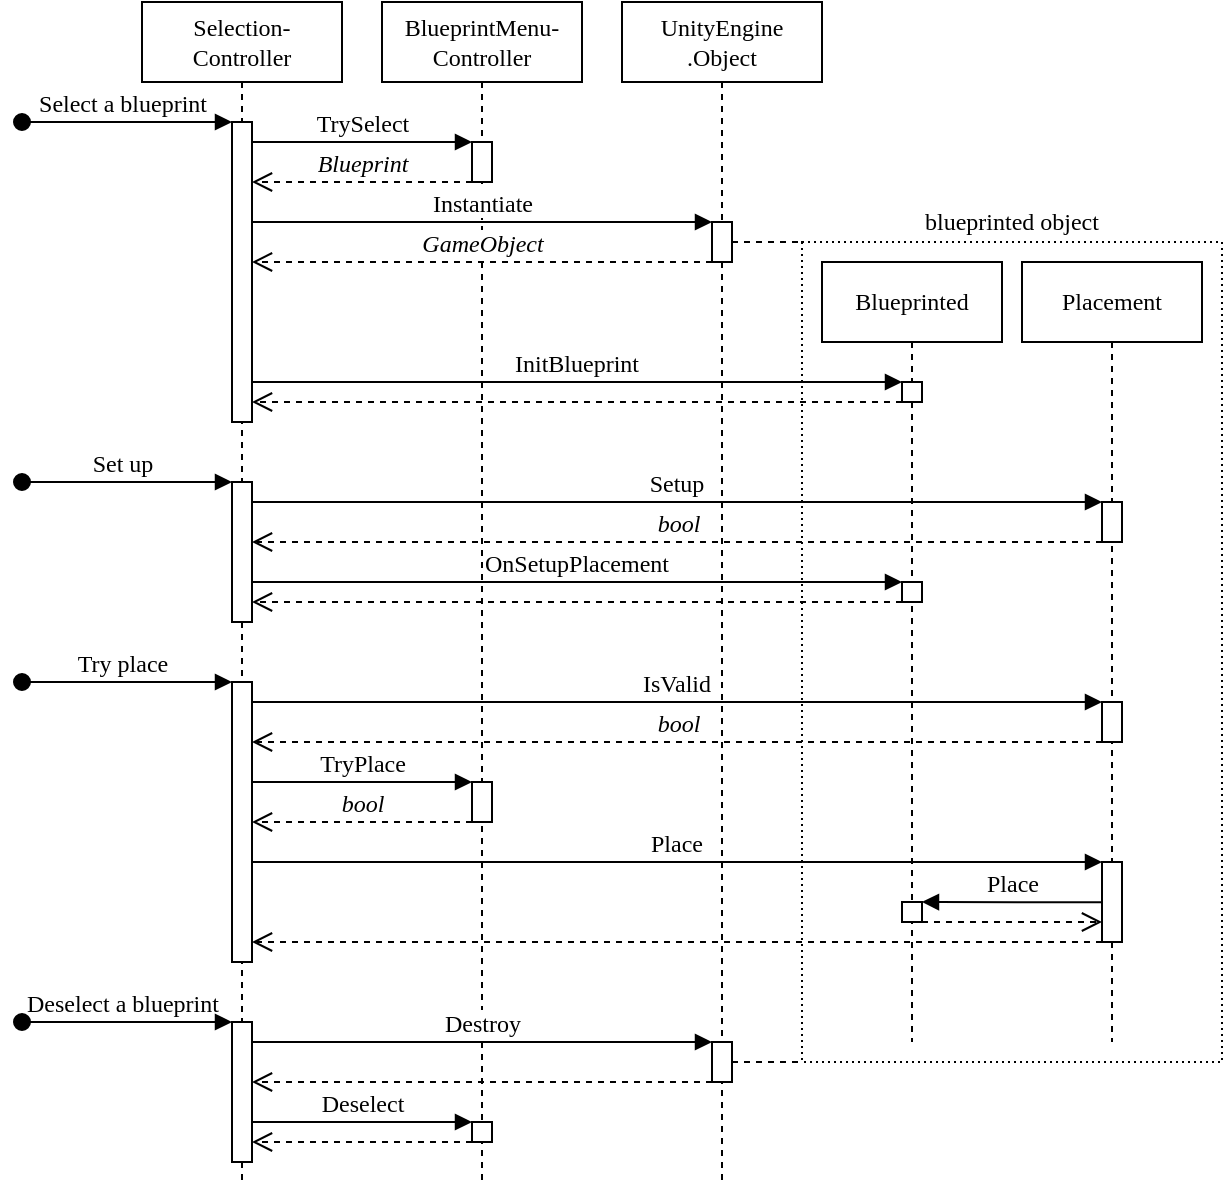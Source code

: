 <mxfile version="24.4.13" type="device">
  <diagram name="Page-1" id="2YBvvXClWsGukQMizWep">
    <mxGraphModel dx="1839" dy="577" grid="1" gridSize="5" guides="0" tooltips="1" connect="0" arrows="0" fold="1" page="1" pageScale="1" pageWidth="850" pageHeight="1100" math="0" shadow="0">
      <root>
        <mxCell id="0" />
        <mxCell id="1" parent="0" />
        <mxCell id="79DR0vdrvrGHrPE37Fvl-13" value="" style="rounded=0;whiteSpace=wrap;html=1;fillColor=none;dashed=1;dashPattern=1 2;" parent="1" vertex="1">
          <mxGeometry x="380" y="180" width="210" height="410" as="geometry" />
        </mxCell>
        <mxCell id="aM9ryv3xv72pqoxQDRHE-1" value="Selection-&lt;br&gt;Controller" style="shape=umlLifeline;perimeter=lifelinePerimeter;whiteSpace=wrap;html=1;container=0;dropTarget=0;collapsible=0;recursiveResize=0;outlineConnect=0;portConstraint=eastwest;newEdgeStyle={&quot;edgeStyle&quot;:&quot;elbowEdgeStyle&quot;,&quot;elbow&quot;:&quot;vertical&quot;,&quot;curved&quot;:0,&quot;rounded&quot;:0};fontFamily=&quot;Latin Modern Mono 12&quot;;" parent="1" vertex="1">
          <mxGeometry x="50" y="60" width="100" height="590" as="geometry" />
        </mxCell>
        <mxCell id="aM9ryv3xv72pqoxQDRHE-2" value="" style="html=1;points=[];perimeter=orthogonalPerimeter;outlineConnect=0;targetShapes=umlLifeline;portConstraint=eastwest;newEdgeStyle={&quot;edgeStyle&quot;:&quot;elbowEdgeStyle&quot;,&quot;elbow&quot;:&quot;vertical&quot;,&quot;curved&quot;:0,&quot;rounded&quot;:0};" parent="aM9ryv3xv72pqoxQDRHE-1" vertex="1">
          <mxGeometry x="45" y="60" width="10" height="150" as="geometry" />
        </mxCell>
        <mxCell id="79DR0vdrvrGHrPE37Fvl-19" value="" style="html=1;points=[];perimeter=orthogonalPerimeter;outlineConnect=0;targetShapes=umlLifeline;portConstraint=eastwest;newEdgeStyle={&quot;edgeStyle&quot;:&quot;elbowEdgeStyle&quot;,&quot;elbow&quot;:&quot;vertical&quot;,&quot;curved&quot;:0,&quot;rounded&quot;:0};" parent="aM9ryv3xv72pqoxQDRHE-1" vertex="1">
          <mxGeometry x="45" y="240" width="10" height="70" as="geometry" />
        </mxCell>
        <mxCell id="79DR0vdrvrGHrPE37Fvl-31" value="" style="html=1;points=[];perimeter=orthogonalPerimeter;outlineConnect=0;targetShapes=umlLifeline;portConstraint=eastwest;newEdgeStyle={&quot;edgeStyle&quot;:&quot;elbowEdgeStyle&quot;,&quot;elbow&quot;:&quot;vertical&quot;,&quot;curved&quot;:0,&quot;rounded&quot;:0};" parent="aM9ryv3xv72pqoxQDRHE-1" vertex="1">
          <mxGeometry x="45" y="340" width="10" height="140" as="geometry" />
        </mxCell>
        <mxCell id="79DR0vdrvrGHrPE37Fvl-43" value="" style="html=1;points=[];perimeter=orthogonalPerimeter;outlineConnect=0;targetShapes=umlLifeline;portConstraint=eastwest;newEdgeStyle={&quot;edgeStyle&quot;:&quot;elbowEdgeStyle&quot;,&quot;elbow&quot;:&quot;vertical&quot;,&quot;curved&quot;:0,&quot;rounded&quot;:0};" parent="aM9ryv3xv72pqoxQDRHE-1" vertex="1">
          <mxGeometry x="45" y="510" width="10" height="70" as="geometry" />
        </mxCell>
        <mxCell id="aM9ryv3xv72pqoxQDRHE-5" value="BlueprintMenu-Controller" style="shape=umlLifeline;perimeter=lifelinePerimeter;whiteSpace=wrap;html=1;container=0;dropTarget=0;collapsible=0;recursiveResize=0;outlineConnect=0;portConstraint=eastwest;newEdgeStyle={&quot;edgeStyle&quot;:&quot;elbowEdgeStyle&quot;,&quot;elbow&quot;:&quot;vertical&quot;,&quot;curved&quot;:0,&quot;rounded&quot;:0};fontFamily=&quot;Latin Modern Mono 12&quot;;" parent="1" vertex="1">
          <mxGeometry x="170" y="60" width="100" height="590" as="geometry" />
        </mxCell>
        <mxCell id="aM9ryv3xv72pqoxQDRHE-6" value="" style="html=1;points=[];perimeter=orthogonalPerimeter;outlineConnect=0;targetShapes=umlLifeline;portConstraint=eastwest;newEdgeStyle={&quot;edgeStyle&quot;:&quot;elbowEdgeStyle&quot;,&quot;elbow&quot;:&quot;vertical&quot;,&quot;curved&quot;:0,&quot;rounded&quot;:0};" parent="aM9ryv3xv72pqoxQDRHE-5" vertex="1">
          <mxGeometry x="45" y="70" width="10" height="20" as="geometry" />
        </mxCell>
        <mxCell id="79DR0vdrvrGHrPE37Fvl-48" value="" style="html=1;points=[];perimeter=orthogonalPerimeter;outlineConnect=0;targetShapes=umlLifeline;portConstraint=eastwest;newEdgeStyle={&quot;edgeStyle&quot;:&quot;elbowEdgeStyle&quot;,&quot;elbow&quot;:&quot;vertical&quot;,&quot;curved&quot;:0,&quot;rounded&quot;:0};" parent="aM9ryv3xv72pqoxQDRHE-5" vertex="1">
          <mxGeometry x="45" y="390" width="10" height="20" as="geometry" />
        </mxCell>
        <mxCell id="79DR0vdrvrGHrPE37Fvl-55" value="" style="html=1;points=[];perimeter=orthogonalPerimeter;outlineConnect=0;targetShapes=umlLifeline;portConstraint=eastwest;newEdgeStyle={&quot;edgeStyle&quot;:&quot;elbowEdgeStyle&quot;,&quot;elbow&quot;:&quot;vertical&quot;,&quot;curved&quot;:0,&quot;rounded&quot;:0};" parent="aM9ryv3xv72pqoxQDRHE-5" vertex="1">
          <mxGeometry x="45" y="560" width="10" height="10" as="geometry" />
        </mxCell>
        <mxCell id="aM9ryv3xv72pqoxQDRHE-7" value="&lt;font face=&quot;&amp;quot;Latin Modern Mono 12&amp;quot;&quot;&gt;TrySelect&lt;/font&gt;" style="html=1;verticalAlign=bottom;endArrow=block;edgeStyle=elbowEdgeStyle;elbow=vertical;curved=0;rounded=0;fontSize=12;fontFamily=&quot;Latin Modern Regular 12&quot;;" parent="1" edge="1">
          <mxGeometry x="-0.002" relative="1" as="geometry">
            <mxPoint x="105" y="130" as="sourcePoint" />
            <Array as="points">
              <mxPoint x="180" y="130" />
            </Array>
            <mxPoint x="215" y="130" as="targetPoint" />
            <mxPoint as="offset" />
          </mxGeometry>
        </mxCell>
        <mxCell id="aM9ryv3xv72pqoxQDRHE-8" value="&lt;font face=&quot;&amp;quot;Latin Modern Mono 12&amp;quot;&quot;&gt;B&lt;/font&gt;&lt;span style=&quot;font-family: &amp;quot;Latin Modern Mono 12&amp;quot;;&quot;&gt;lueprint&lt;/span&gt;" style="html=1;verticalAlign=bottom;endArrow=open;dashed=1;endSize=8;edgeStyle=elbowEdgeStyle;elbow=vertical;curved=0;rounded=0;fontFamily=&quot;Latin Modern Regular 12&quot;;fontSize=12;fontStyle=2" parent="1" edge="1">
          <mxGeometry relative="1" as="geometry">
            <mxPoint x="105" y="150" as="targetPoint" />
            <Array as="points">
              <mxPoint x="190" y="150" />
            </Array>
            <mxPoint x="215" y="150" as="sourcePoint" />
            <mxPoint as="offset" />
          </mxGeometry>
        </mxCell>
        <mxCell id="aM9ryv3xv72pqoxQDRHE-3" value="&lt;font&gt;Select a blueprint&lt;/font&gt;" style="html=1;verticalAlign=bottom;startArrow=oval;endArrow=block;startSize=8;edgeStyle=elbowEdgeStyle;elbow=vertical;curved=0;rounded=0;fontFamily=&quot;Latin Modern Regular 12&quot;;fontSize=12;" parent="1" edge="1">
          <mxGeometry x="-0.059" relative="1" as="geometry">
            <mxPoint x="-10" y="120" as="sourcePoint" />
            <mxPoint x="95" y="120" as="targetPoint" />
            <mxPoint as="offset" />
          </mxGeometry>
        </mxCell>
        <mxCell id="79DR0vdrvrGHrPE37Fvl-9" value="Blueprinted" style="shape=umlLifeline;perimeter=lifelinePerimeter;whiteSpace=wrap;html=1;container=0;dropTarget=0;collapsible=0;recursiveResize=0;outlineConnect=0;portConstraint=eastwest;newEdgeStyle={&quot;edgeStyle&quot;:&quot;elbowEdgeStyle&quot;,&quot;elbow&quot;:&quot;vertical&quot;,&quot;curved&quot;:0,&quot;rounded&quot;:0};fontFamily=&quot;Latin Modern Mono 12&quot;;" parent="1" vertex="1">
          <mxGeometry x="390" y="190" width="90" height="390" as="geometry" />
        </mxCell>
        <mxCell id="79DR0vdrvrGHrPE37Fvl-10" value="" style="html=1;points=[];perimeter=orthogonalPerimeter;outlineConnect=0;targetShapes=umlLifeline;portConstraint=eastwest;newEdgeStyle={&quot;edgeStyle&quot;:&quot;elbowEdgeStyle&quot;,&quot;elbow&quot;:&quot;vertical&quot;,&quot;curved&quot;:0,&quot;rounded&quot;:0};" parent="79DR0vdrvrGHrPE37Fvl-9" vertex="1">
          <mxGeometry x="40" y="60" width="10" height="10" as="geometry" />
        </mxCell>
        <mxCell id="79DR0vdrvrGHrPE37Fvl-24" value="" style="html=1;points=[];perimeter=orthogonalPerimeter;outlineConnect=0;targetShapes=umlLifeline;portConstraint=eastwest;newEdgeStyle={&quot;edgeStyle&quot;:&quot;elbowEdgeStyle&quot;,&quot;elbow&quot;:&quot;vertical&quot;,&quot;curved&quot;:0,&quot;rounded&quot;:0};" parent="79DR0vdrvrGHrPE37Fvl-9" vertex="1">
          <mxGeometry x="40" y="160" width="10" height="10" as="geometry" />
        </mxCell>
        <mxCell id="79DR0vdrvrGHrPE37Fvl-35" value="" style="html=1;points=[];perimeter=orthogonalPerimeter;outlineConnect=0;targetShapes=umlLifeline;portConstraint=eastwest;newEdgeStyle={&quot;edgeStyle&quot;:&quot;elbowEdgeStyle&quot;,&quot;elbow&quot;:&quot;vertical&quot;,&quot;curved&quot;:0,&quot;rounded&quot;:0};" parent="79DR0vdrvrGHrPE37Fvl-9" vertex="1">
          <mxGeometry x="40" y="320" width="10" height="10" as="geometry" />
        </mxCell>
        <mxCell id="79DR0vdrvrGHrPE37Fvl-11" value="Placement" style="shape=umlLifeline;perimeter=lifelinePerimeter;whiteSpace=wrap;html=1;container=0;dropTarget=0;collapsible=0;recursiveResize=0;outlineConnect=0;portConstraint=eastwest;newEdgeStyle={&quot;edgeStyle&quot;:&quot;elbowEdgeStyle&quot;,&quot;elbow&quot;:&quot;vertical&quot;,&quot;curved&quot;:0,&quot;rounded&quot;:0};fontFamily=&quot;Latin Modern Mono 12&quot;;" parent="1" vertex="1">
          <mxGeometry x="490" y="190" width="90" height="390" as="geometry" />
        </mxCell>
        <mxCell id="79DR0vdrvrGHrPE37Fvl-12" value="" style="html=1;points=[];perimeter=orthogonalPerimeter;outlineConnect=0;targetShapes=umlLifeline;portConstraint=eastwest;newEdgeStyle={&quot;edgeStyle&quot;:&quot;elbowEdgeStyle&quot;,&quot;elbow&quot;:&quot;vertical&quot;,&quot;curved&quot;:0,&quot;rounded&quot;:0};" parent="79DR0vdrvrGHrPE37Fvl-11" vertex="1">
          <mxGeometry x="40" y="120" width="10" height="20" as="geometry" />
        </mxCell>
        <mxCell id="79DR0vdrvrGHrPE37Fvl-47" value="" style="html=1;points=[];perimeter=orthogonalPerimeter;outlineConnect=0;targetShapes=umlLifeline;portConstraint=eastwest;newEdgeStyle={&quot;edgeStyle&quot;:&quot;elbowEdgeStyle&quot;,&quot;elbow&quot;:&quot;vertical&quot;,&quot;curved&quot;:0,&quot;rounded&quot;:0};" parent="79DR0vdrvrGHrPE37Fvl-11" vertex="1">
          <mxGeometry x="40" y="220" width="10" height="20" as="geometry" />
        </mxCell>
        <mxCell id="79DR0vdrvrGHrPE37Fvl-34" value="" style="html=1;points=[];perimeter=orthogonalPerimeter;outlineConnect=0;targetShapes=umlLifeline;portConstraint=eastwest;newEdgeStyle={&quot;edgeStyle&quot;:&quot;elbowEdgeStyle&quot;,&quot;elbow&quot;:&quot;vertical&quot;,&quot;curved&quot;:0,&quot;rounded&quot;:0};" parent="79DR0vdrvrGHrPE37Fvl-11" vertex="1">
          <mxGeometry x="40" y="300" width="10" height="40" as="geometry" />
        </mxCell>
        <mxCell id="79DR0vdrvrGHrPE37Fvl-14" value="blueprinted object" style="text;html=1;align=center;verticalAlign=middle;whiteSpace=wrap;rounded=0;fontFamily=&quot;Latin Modern Regular 12&quot;;" parent="1" vertex="1">
          <mxGeometry x="380" y="165" width="210" height="10" as="geometry" />
        </mxCell>
        <mxCell id="79DR0vdrvrGHrPE37Fvl-15" value="&lt;font face=&quot;&amp;quot;Latin Modern Mono 12&amp;quot;&quot; style=&quot;font-style: normal;&quot;&gt;Instantiate&lt;/font&gt;" style="html=1;verticalAlign=bottom;endArrow=block;edgeStyle=elbowEdgeStyle;elbow=vertical;curved=0;rounded=0;fontSize=12;fontFamily=&quot;Latin Modern Regular 12&quot;;fontStyle=2" parent="1" target="ERffLoXpCi4YTAkiUmGt-3" edge="1">
          <mxGeometry x="-0.002" relative="1" as="geometry">
            <mxPoint x="105" y="170" as="sourcePoint" />
            <Array as="points">
              <mxPoint x="180" y="170" />
            </Array>
            <mxPoint x="290" y="170" as="targetPoint" />
            <mxPoint as="offset" />
          </mxGeometry>
        </mxCell>
        <mxCell id="79DR0vdrvrGHrPE37Fvl-16" value="&lt;font&gt;InitBlueprint&lt;/font&gt;" style="html=1;verticalAlign=bottom;endArrow=block;edgeStyle=elbowEdgeStyle;elbow=vertical;curved=0;rounded=0;fontSize=12;fontFamily=&quot;Latin Modern Mono 12&quot;;" parent="1" edge="1">
          <mxGeometry x="-0.002" relative="1" as="geometry">
            <mxPoint x="105" y="250" as="sourcePoint" />
            <Array as="points">
              <mxPoint x="180" y="250" />
            </Array>
            <mxPoint x="430" y="250" as="targetPoint" />
            <mxPoint as="offset" />
          </mxGeometry>
        </mxCell>
        <mxCell id="79DR0vdrvrGHrPE37Fvl-20" value="&lt;font&gt;Set up&lt;/font&gt;" style="html=1;verticalAlign=bottom;startArrow=oval;endArrow=block;startSize=8;edgeStyle=elbowEdgeStyle;elbow=vertical;curved=0;rounded=0;fontFamily=&quot;Latin Modern Regular 12&quot;;fontSize=12;" parent="1" edge="1">
          <mxGeometry x="-0.059" relative="1" as="geometry">
            <mxPoint x="-10" y="300" as="sourcePoint" />
            <mxPoint x="95" y="300" as="targetPoint" />
            <mxPoint as="offset" />
          </mxGeometry>
        </mxCell>
        <mxCell id="79DR0vdrvrGHrPE37Fvl-21" value="&lt;font&gt;Setup&lt;/font&gt;" style="html=1;verticalAlign=bottom;endArrow=block;edgeStyle=elbowEdgeStyle;elbow=vertical;curved=0;rounded=0;fontSize=12;fontFamily=&quot;Latin Modern Mono 12&quot;;" parent="1" edge="1">
          <mxGeometry x="-0.002" relative="1" as="geometry">
            <mxPoint x="105" y="310" as="sourcePoint" />
            <Array as="points">
              <mxPoint x="180" y="310" />
            </Array>
            <mxPoint x="530" y="310" as="targetPoint" />
            <mxPoint as="offset" />
          </mxGeometry>
        </mxCell>
        <mxCell id="79DR0vdrvrGHrPE37Fvl-22" value="bool" style="html=1;verticalAlign=bottom;endArrow=open;dashed=1;endSize=8;edgeStyle=elbowEdgeStyle;elbow=vertical;curved=0;rounded=0;fontFamily=&quot;Latin Modern Mono 12&quot;;fontSize=12;fontStyle=2" parent="1" source="79DR0vdrvrGHrPE37Fvl-12" edge="1">
          <mxGeometry relative="1" as="geometry">
            <mxPoint x="105" y="330" as="targetPoint" />
            <Array as="points">
              <mxPoint x="135" y="330" />
            </Array>
            <mxPoint x="480" y="285" as="sourcePoint" />
          </mxGeometry>
        </mxCell>
        <mxCell id="79DR0vdrvrGHrPE37Fvl-23" value="&lt;font&gt;OnSetupPlacement&lt;/font&gt;" style="html=1;verticalAlign=bottom;endArrow=block;edgeStyle=elbowEdgeStyle;elbow=vertical;curved=0;rounded=0;fontSize=12;fontFamily=&quot;Latin Modern Mono 12&quot;;exitX=0.5;exitY=0.5;exitDx=0;exitDy=0;exitPerimeter=0;" parent="1" edge="1" target="79DR0vdrvrGHrPE37Fvl-24">
          <mxGeometry x="-0.002" relative="1" as="geometry">
            <mxPoint x="105" y="350" as="sourcePoint" />
            <Array as="points">
              <mxPoint x="180" y="350" />
            </Array>
            <mxPoint x="340" y="350" as="targetPoint" />
            <mxPoint as="offset" />
          </mxGeometry>
        </mxCell>
        <mxCell id="79DR0vdrvrGHrPE37Fvl-32" value="&lt;font&gt;Try place&lt;/font&gt;" style="html=1;verticalAlign=bottom;startArrow=oval;endArrow=block;startSize=8;edgeStyle=elbowEdgeStyle;elbow=vertical;curved=0;rounded=0;fontFamily=&quot;Latin Modern Regular 12&quot;;fontSize=12;" parent="1" edge="1">
          <mxGeometry x="-0.059" relative="1" as="geometry">
            <mxPoint x="-10" y="400" as="sourcePoint" />
            <mxPoint x="95" y="400" as="targetPoint" />
            <mxPoint as="offset" />
          </mxGeometry>
        </mxCell>
        <mxCell id="79DR0vdrvrGHrPE37Fvl-44" value="&lt;font&gt;Deselect a blueprint&lt;/font&gt;" style="html=1;verticalAlign=bottom;startArrow=oval;endArrow=block;startSize=8;edgeStyle=elbowEdgeStyle;elbow=vertical;curved=0;rounded=0;fontFamily=&quot;Latin Modern Regular 12&quot;;fontSize=12;labelBackgroundColor=none;" parent="1" edge="1">
          <mxGeometry x="-0.059" relative="1" as="geometry">
            <mxPoint x="-10" y="570" as="sourcePoint" />
            <mxPoint x="95" y="570" as="targetPoint" />
            <mxPoint as="offset" />
          </mxGeometry>
        </mxCell>
        <mxCell id="79DR0vdrvrGHrPE37Fvl-36" value="&lt;font&gt;Place&lt;/font&gt;" style="html=1;verticalAlign=bottom;endArrow=block;edgeStyle=elbowEdgeStyle;elbow=vertical;curved=0;rounded=0;fontSize=12;fontFamily=&quot;Latin Modern Mono 12&quot;;" parent="1" edge="1">
          <mxGeometry x="-0.002" relative="1" as="geometry">
            <mxPoint x="530" y="510.14" as="sourcePoint" />
            <Array as="points" />
            <mxPoint x="440" y="510" as="targetPoint" />
            <mxPoint as="offset" />
          </mxGeometry>
        </mxCell>
        <mxCell id="79DR0vdrvrGHrPE37Fvl-33" value="&lt;font&gt;Place&lt;/font&gt;" style="html=1;verticalAlign=bottom;endArrow=block;edgeStyle=elbowEdgeStyle;elbow=vertical;curved=0;rounded=0;fontSize=12;fontFamily=&quot;Latin Modern Mono 12&quot;;" parent="1" edge="1" target="79DR0vdrvrGHrPE37Fvl-34">
          <mxGeometry x="-0.002" relative="1" as="geometry">
            <mxPoint x="105" y="490" as="sourcePoint" />
            <Array as="points">
              <mxPoint x="180" y="490" />
            </Array>
            <mxPoint x="430" y="490" as="targetPoint" />
            <mxPoint as="offset" />
          </mxGeometry>
        </mxCell>
        <mxCell id="79DR0vdrvrGHrPE37Fvl-45" value="&lt;font face=&quot;&amp;quot;Latin Modern Mono 12&amp;quot;&quot;&gt;IsValid&lt;/font&gt;" style="html=1;verticalAlign=bottom;endArrow=block;edgeStyle=elbowEdgeStyle;elbow=vertical;curved=0;rounded=0;fontSize=12;fontFamily=&quot;Latin Modern Regular 12&quot;;" parent="1" target="79DR0vdrvrGHrPE37Fvl-47" edge="1">
          <mxGeometry x="-0.002" relative="1" as="geometry">
            <mxPoint x="105" y="410" as="sourcePoint" />
            <Array as="points">
              <mxPoint x="180" y="410" />
            </Array>
            <mxPoint x="535" y="390" as="targetPoint" />
            <mxPoint as="offset" />
          </mxGeometry>
        </mxCell>
        <mxCell id="79DR0vdrvrGHrPE37Fvl-46" value="bool" style="html=1;verticalAlign=bottom;endArrow=open;dashed=1;endSize=8;edgeStyle=elbowEdgeStyle;elbow=vertical;curved=0;rounded=0;fontFamily=&quot;Latin Modern Mono 12&quot;;fontSize=12;fontStyle=2" parent="1" edge="1" source="79DR0vdrvrGHrPE37Fvl-47">
          <mxGeometry x="-0.001" relative="1" as="geometry">
            <mxPoint x="105" y="430" as="targetPoint" />
            <Array as="points">
              <mxPoint x="190" y="430" />
            </Array>
            <mxPoint x="440" y="430" as="sourcePoint" />
            <mxPoint as="offset" />
          </mxGeometry>
        </mxCell>
        <mxCell id="79DR0vdrvrGHrPE37Fvl-49" value="&lt;font face=&quot;&amp;quot;Latin Modern Mono 12&amp;quot;&quot;&gt;TryPlace&lt;/font&gt;" style="html=1;verticalAlign=bottom;endArrow=block;edgeStyle=elbowEdgeStyle;elbow=vertical;curved=0;rounded=0;fontSize=12;fontFamily=&quot;Latin Modern Regular 12&quot;;" parent="1" edge="1">
          <mxGeometry x="-0.002" relative="1" as="geometry">
            <mxPoint x="105" y="450" as="sourcePoint" />
            <Array as="points">
              <mxPoint x="180" y="450" />
            </Array>
            <mxPoint x="215" y="450" as="targetPoint" />
            <mxPoint as="offset" />
          </mxGeometry>
        </mxCell>
        <mxCell id="79DR0vdrvrGHrPE37Fvl-50" value="bool" style="html=1;verticalAlign=bottom;endArrow=open;dashed=1;endSize=8;edgeStyle=elbowEdgeStyle;elbow=vertical;curved=0;rounded=0;fontFamily=&quot;Latin Modern Mono 12&quot;;fontSize=12;fontStyle=2" parent="1" edge="1">
          <mxGeometry relative="1" as="geometry">
            <mxPoint x="105" y="470" as="targetPoint" />
            <Array as="points">
              <mxPoint x="190" y="470" />
            </Array>
            <mxPoint x="215" y="470" as="sourcePoint" />
          </mxGeometry>
        </mxCell>
        <mxCell id="79DR0vdrvrGHrPE37Fvl-53" value="&lt;font face=&quot;&amp;quot;Latin Modern Mono 12&amp;quot;&quot;&gt;Destroy&lt;/font&gt;" style="html=1;verticalAlign=bottom;endArrow=block;edgeStyle=elbowEdgeStyle;elbow=vertical;curved=0;rounded=0;fontSize=12;fontFamily=&quot;Latin Modern Regular 12&quot;;" parent="1" edge="1" target="ERffLoXpCi4YTAkiUmGt-4">
          <mxGeometry x="-0.002" relative="1" as="geometry">
            <mxPoint x="105" y="580" as="sourcePoint" />
            <Array as="points">
              <mxPoint x="180" y="580" />
            </Array>
            <mxPoint x="290" y="580" as="targetPoint" />
            <mxPoint as="offset" />
          </mxGeometry>
        </mxCell>
        <mxCell id="79DR0vdrvrGHrPE37Fvl-54" value="&lt;font face=&quot;&amp;quot;Latin Modern Mono 12&amp;quot;&quot;&gt;Deselect&lt;/font&gt;" style="html=1;verticalAlign=bottom;endArrow=block;edgeStyle=elbowEdgeStyle;elbow=vertical;curved=0;rounded=0;fontSize=12;fontFamily=&quot;Latin Modern Regular 12&quot;;" parent="1" edge="1">
          <mxGeometry x="-0.002" relative="1" as="geometry">
            <mxPoint x="105" y="620" as="sourcePoint" />
            <Array as="points">
              <mxPoint x="180" y="620" />
            </Array>
            <mxPoint x="215" y="620" as="targetPoint" />
            <mxPoint as="offset" />
          </mxGeometry>
        </mxCell>
        <mxCell id="ERffLoXpCi4YTAkiUmGt-1" value="GameObject" style="html=1;verticalAlign=bottom;endArrow=open;dashed=1;endSize=8;edgeStyle=elbowEdgeStyle;elbow=vertical;curved=0;rounded=0;fontFamily=&quot;Latin Modern Mono 12&quot;;fontSize=12;fontStyle=2" edge="1" parent="1" target="aM9ryv3xv72pqoxQDRHE-2">
          <mxGeometry relative="1" as="geometry">
            <mxPoint x="190" y="190" as="targetPoint" />
            <Array as="points">
              <mxPoint x="270" y="190" />
            </Array>
            <mxPoint x="335" y="190" as="sourcePoint" />
          </mxGeometry>
        </mxCell>
        <mxCell id="ERffLoXpCi4YTAkiUmGt-2" value="UnityEngine&lt;br&gt;.Object" style="shape=umlLifeline;perimeter=lifelinePerimeter;whiteSpace=wrap;html=1;container=0;dropTarget=0;collapsible=0;recursiveResize=0;outlineConnect=0;portConstraint=eastwest;newEdgeStyle={&quot;edgeStyle&quot;:&quot;elbowEdgeStyle&quot;,&quot;elbow&quot;:&quot;vertical&quot;,&quot;curved&quot;:0,&quot;rounded&quot;:0};fontFamily=&quot;Latin Modern Mono 12&quot;;" vertex="1" parent="1">
          <mxGeometry x="290" y="60" width="100" height="590" as="geometry" />
        </mxCell>
        <mxCell id="ERffLoXpCi4YTAkiUmGt-3" value="" style="html=1;points=[];perimeter=orthogonalPerimeter;outlineConnect=0;targetShapes=umlLifeline;portConstraint=eastwest;newEdgeStyle={&quot;edgeStyle&quot;:&quot;elbowEdgeStyle&quot;,&quot;elbow&quot;:&quot;vertical&quot;,&quot;curved&quot;:0,&quot;rounded&quot;:0};" vertex="1" parent="ERffLoXpCi4YTAkiUmGt-2">
          <mxGeometry x="45" y="110" width="10" height="20" as="geometry" />
        </mxCell>
        <mxCell id="ERffLoXpCi4YTAkiUmGt-4" value="" style="html=1;points=[];perimeter=orthogonalPerimeter;outlineConnect=0;targetShapes=umlLifeline;portConstraint=eastwest;newEdgeStyle={&quot;edgeStyle&quot;:&quot;elbowEdgeStyle&quot;,&quot;elbow&quot;:&quot;vertical&quot;,&quot;curved&quot;:0,&quot;rounded&quot;:0};" vertex="1" parent="ERffLoXpCi4YTAkiUmGt-2">
          <mxGeometry x="45" y="520" width="10" height="20" as="geometry" />
        </mxCell>
        <mxCell id="ERffLoXpCi4YTAkiUmGt-8" value="" style="endArrow=none;dashed=1;html=1;rounded=0;" edge="1" parent="1">
          <mxGeometry width="50" height="50" relative="1" as="geometry">
            <mxPoint x="345" y="180" as="sourcePoint" />
            <mxPoint x="380" y="180" as="targetPoint" />
          </mxGeometry>
        </mxCell>
        <mxCell id="ERffLoXpCi4YTAkiUmGt-9" value="" style="html=1;verticalAlign=bottom;endArrow=open;dashed=1;endSize=8;edgeStyle=elbowEdgeStyle;elbow=vertical;curved=0;rounded=0;fontFamily=&quot;Latin Modern Mono 12&quot;;fontSize=12;fontStyle=2" edge="1" parent="1" source="79DR0vdrvrGHrPE37Fvl-10">
          <mxGeometry relative="1" as="geometry">
            <mxPoint x="105" y="260" as="targetPoint" />
            <Array as="points">
              <mxPoint x="270" y="260" />
            </Array>
            <mxPoint x="335" y="260" as="sourcePoint" />
          </mxGeometry>
        </mxCell>
        <mxCell id="ERffLoXpCi4YTAkiUmGt-10" value="" style="html=1;verticalAlign=bottom;endArrow=open;dashed=1;endSize=8;edgeStyle=elbowEdgeStyle;elbow=vertical;curved=0;rounded=0;fontFamily=&quot;Latin Modern Mono 12&quot;;fontSize=12;fontStyle=2" edge="1" parent="1">
          <mxGeometry relative="1" as="geometry">
            <mxPoint x="105" y="360" as="targetPoint" />
            <Array as="points">
              <mxPoint x="270" y="360" />
            </Array>
            <mxPoint x="430" y="360" as="sourcePoint" />
          </mxGeometry>
        </mxCell>
        <mxCell id="ERffLoXpCi4YTAkiUmGt-11" value="" style="html=1;verticalAlign=bottom;endArrow=open;dashed=1;endSize=8;edgeStyle=elbowEdgeStyle;elbow=vertical;curved=0;rounded=0;fontFamily=&quot;Latin Modern Mono 12&quot;;fontSize=12;fontStyle=2" edge="1" parent="1">
          <mxGeometry relative="1" as="geometry">
            <mxPoint x="530" y="520" as="targetPoint" />
            <Array as="points">
              <mxPoint x="470" y="520" />
            </Array>
            <mxPoint x="440" y="520" as="sourcePoint" />
          </mxGeometry>
        </mxCell>
        <mxCell id="ERffLoXpCi4YTAkiUmGt-12" value="" style="html=1;verticalAlign=bottom;endArrow=open;dashed=1;endSize=8;edgeStyle=elbowEdgeStyle;elbow=vertical;curved=0;rounded=0;fontFamily=&quot;Latin Modern Mono 12&quot;;fontSize=12;fontStyle=2" edge="1" parent="1">
          <mxGeometry x="-0.001" relative="1" as="geometry">
            <mxPoint x="105" y="530" as="targetPoint" />
            <Array as="points">
              <mxPoint x="190" y="530" />
            </Array>
            <mxPoint x="530" y="530" as="sourcePoint" />
            <mxPoint as="offset" />
          </mxGeometry>
        </mxCell>
        <mxCell id="ERffLoXpCi4YTAkiUmGt-13" value="" style="html=1;verticalAlign=bottom;endArrow=open;dashed=1;endSize=8;edgeStyle=elbowEdgeStyle;elbow=vertical;curved=0;rounded=0;fontFamily=&quot;Latin Modern Mono 12&quot;;fontSize=12;fontStyle=2" edge="1" parent="1">
          <mxGeometry relative="1" as="geometry">
            <mxPoint x="105" y="600" as="targetPoint" />
            <Array as="points">
              <mxPoint x="270" y="600" />
            </Array>
            <mxPoint x="335" y="600" as="sourcePoint" />
          </mxGeometry>
        </mxCell>
        <mxCell id="ERffLoXpCi4YTAkiUmGt-14" value="" style="endArrow=none;dashed=1;html=1;rounded=0;" edge="1" parent="1">
          <mxGeometry width="50" height="50" relative="1" as="geometry">
            <mxPoint x="345" y="590" as="sourcePoint" />
            <mxPoint x="380" y="590" as="targetPoint" />
          </mxGeometry>
        </mxCell>
        <mxCell id="ERffLoXpCi4YTAkiUmGt-15" value="" style="html=1;verticalAlign=bottom;endArrow=open;dashed=1;endSize=8;edgeStyle=elbowEdgeStyle;elbow=vertical;curved=0;rounded=0;fontFamily=&quot;Latin Modern Mono 12&quot;;fontSize=12;fontStyle=2" edge="1" parent="1">
          <mxGeometry relative="1" as="geometry">
            <mxPoint x="105" y="630" as="targetPoint" />
            <Array as="points">
              <mxPoint x="190" y="630" />
            </Array>
            <mxPoint x="215" y="630" as="sourcePoint" />
          </mxGeometry>
        </mxCell>
      </root>
    </mxGraphModel>
  </diagram>
</mxfile>
